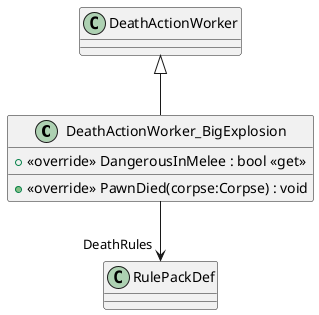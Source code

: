 @startuml
class DeathActionWorker_BigExplosion {
    + <<override>> DangerousInMelee : bool <<get>>
    + <<override>> PawnDied(corpse:Corpse) : void
}
DeathActionWorker <|-- DeathActionWorker_BigExplosion
DeathActionWorker_BigExplosion --> "DeathRules" RulePackDef
@enduml
